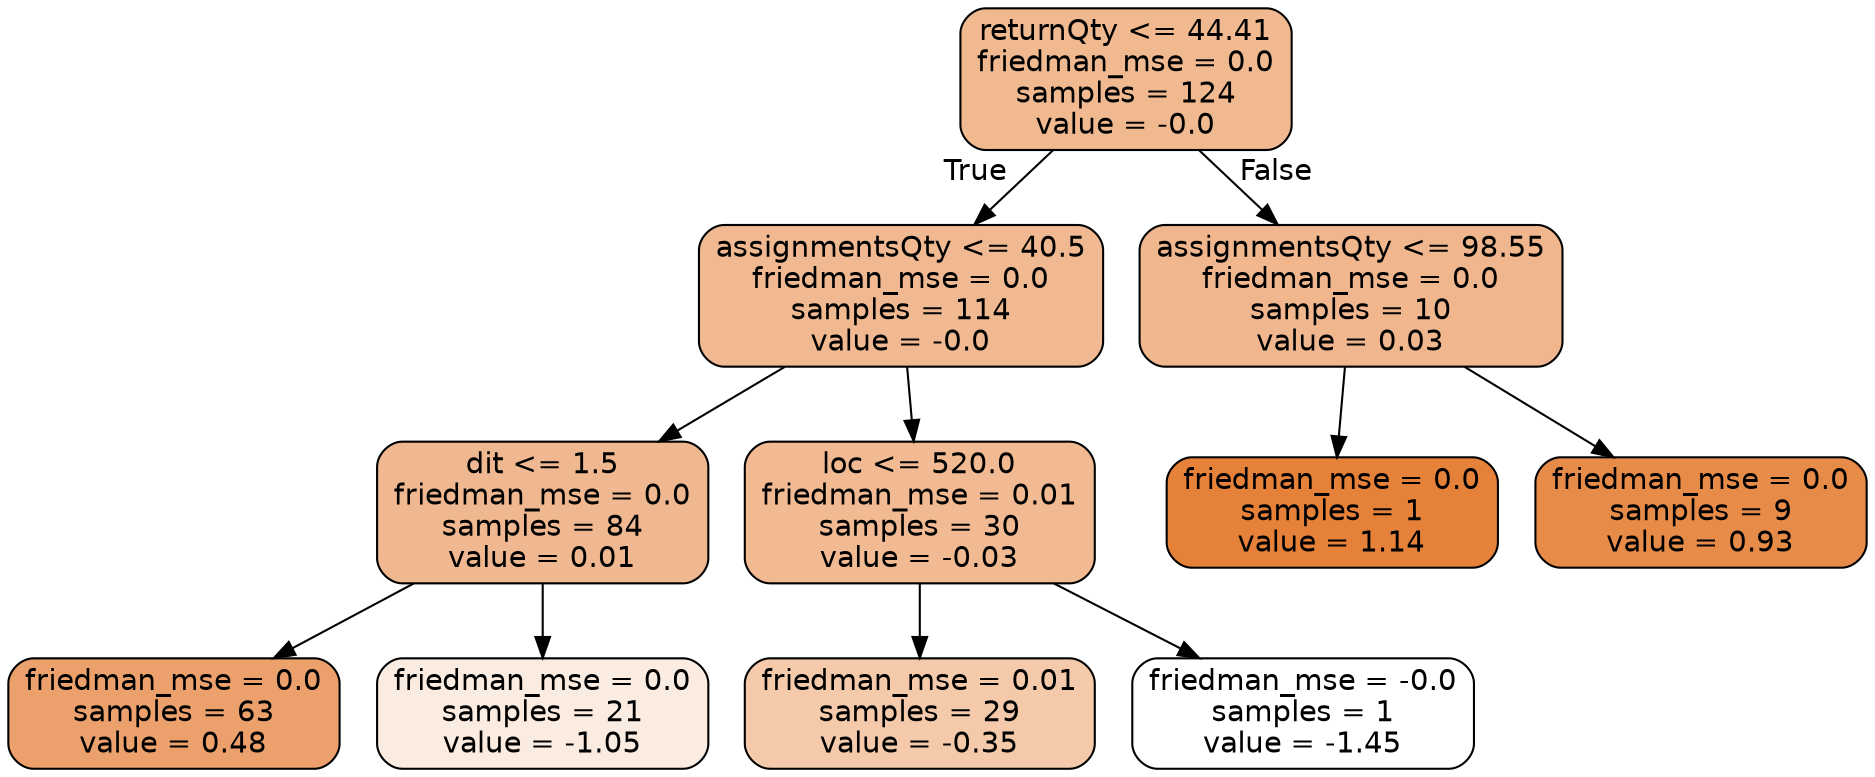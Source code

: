 digraph Tree {
node [shape=box, style="filled, rounded", color="black", fontname="helvetica"] ;
edge [fontname="helvetica"] ;
0 [label="returnQty <= 44.41\nfriedman_mse = 0.0\nsamples = 124\nvalue = -0.0", fillcolor="#f0b990"] ;
1 [label="assignmentsQty <= 40.5\nfriedman_mse = 0.0\nsamples = 114\nvalue = -0.0", fillcolor="#f0b991"] ;
0 -> 1 [labeldistance=2.5, labelangle=45, headlabel="True"] ;
3 [label="dit <= 1.5\nfriedman_mse = 0.0\nsamples = 84\nvalue = 0.01", fillcolor="#f0b890"] ;
1 -> 3 ;
7 [label="friedman_mse = 0.0\nsamples = 63\nvalue = 0.48", fillcolor="#eca16c"] ;
3 -> 7 ;
8 [label="friedman_mse = 0.0\nsamples = 21\nvalue = -1.05", fillcolor="#fbece1"] ;
3 -> 8 ;
4 [label="loc <= 520.0\nfriedman_mse = 0.01\nsamples = 30\nvalue = -0.03", fillcolor="#f1ba92"] ;
1 -> 4 ;
5 [label="friedman_mse = 0.01\nsamples = 29\nvalue = -0.35", fillcolor="#f4caab"] ;
4 -> 5 ;
6 [label="friedman_mse = -0.0\nsamples = 1\nvalue = -1.45", fillcolor="#ffffff"] ;
4 -> 6 ;
2 [label="assignmentsQty <= 98.55\nfriedman_mse = 0.0\nsamples = 10\nvalue = 0.03", fillcolor="#f0b78e"] ;
0 -> 2 [labeldistance=2.5, labelangle=-45, headlabel="False"] ;
9 [label="friedman_mse = 0.0\nsamples = 1\nvalue = 1.14", fillcolor="#e58139"] ;
2 -> 9 ;
10 [label="friedman_mse = 0.0\nsamples = 9\nvalue = 0.93", fillcolor="#e78b49"] ;
2 -> 10 ;
}